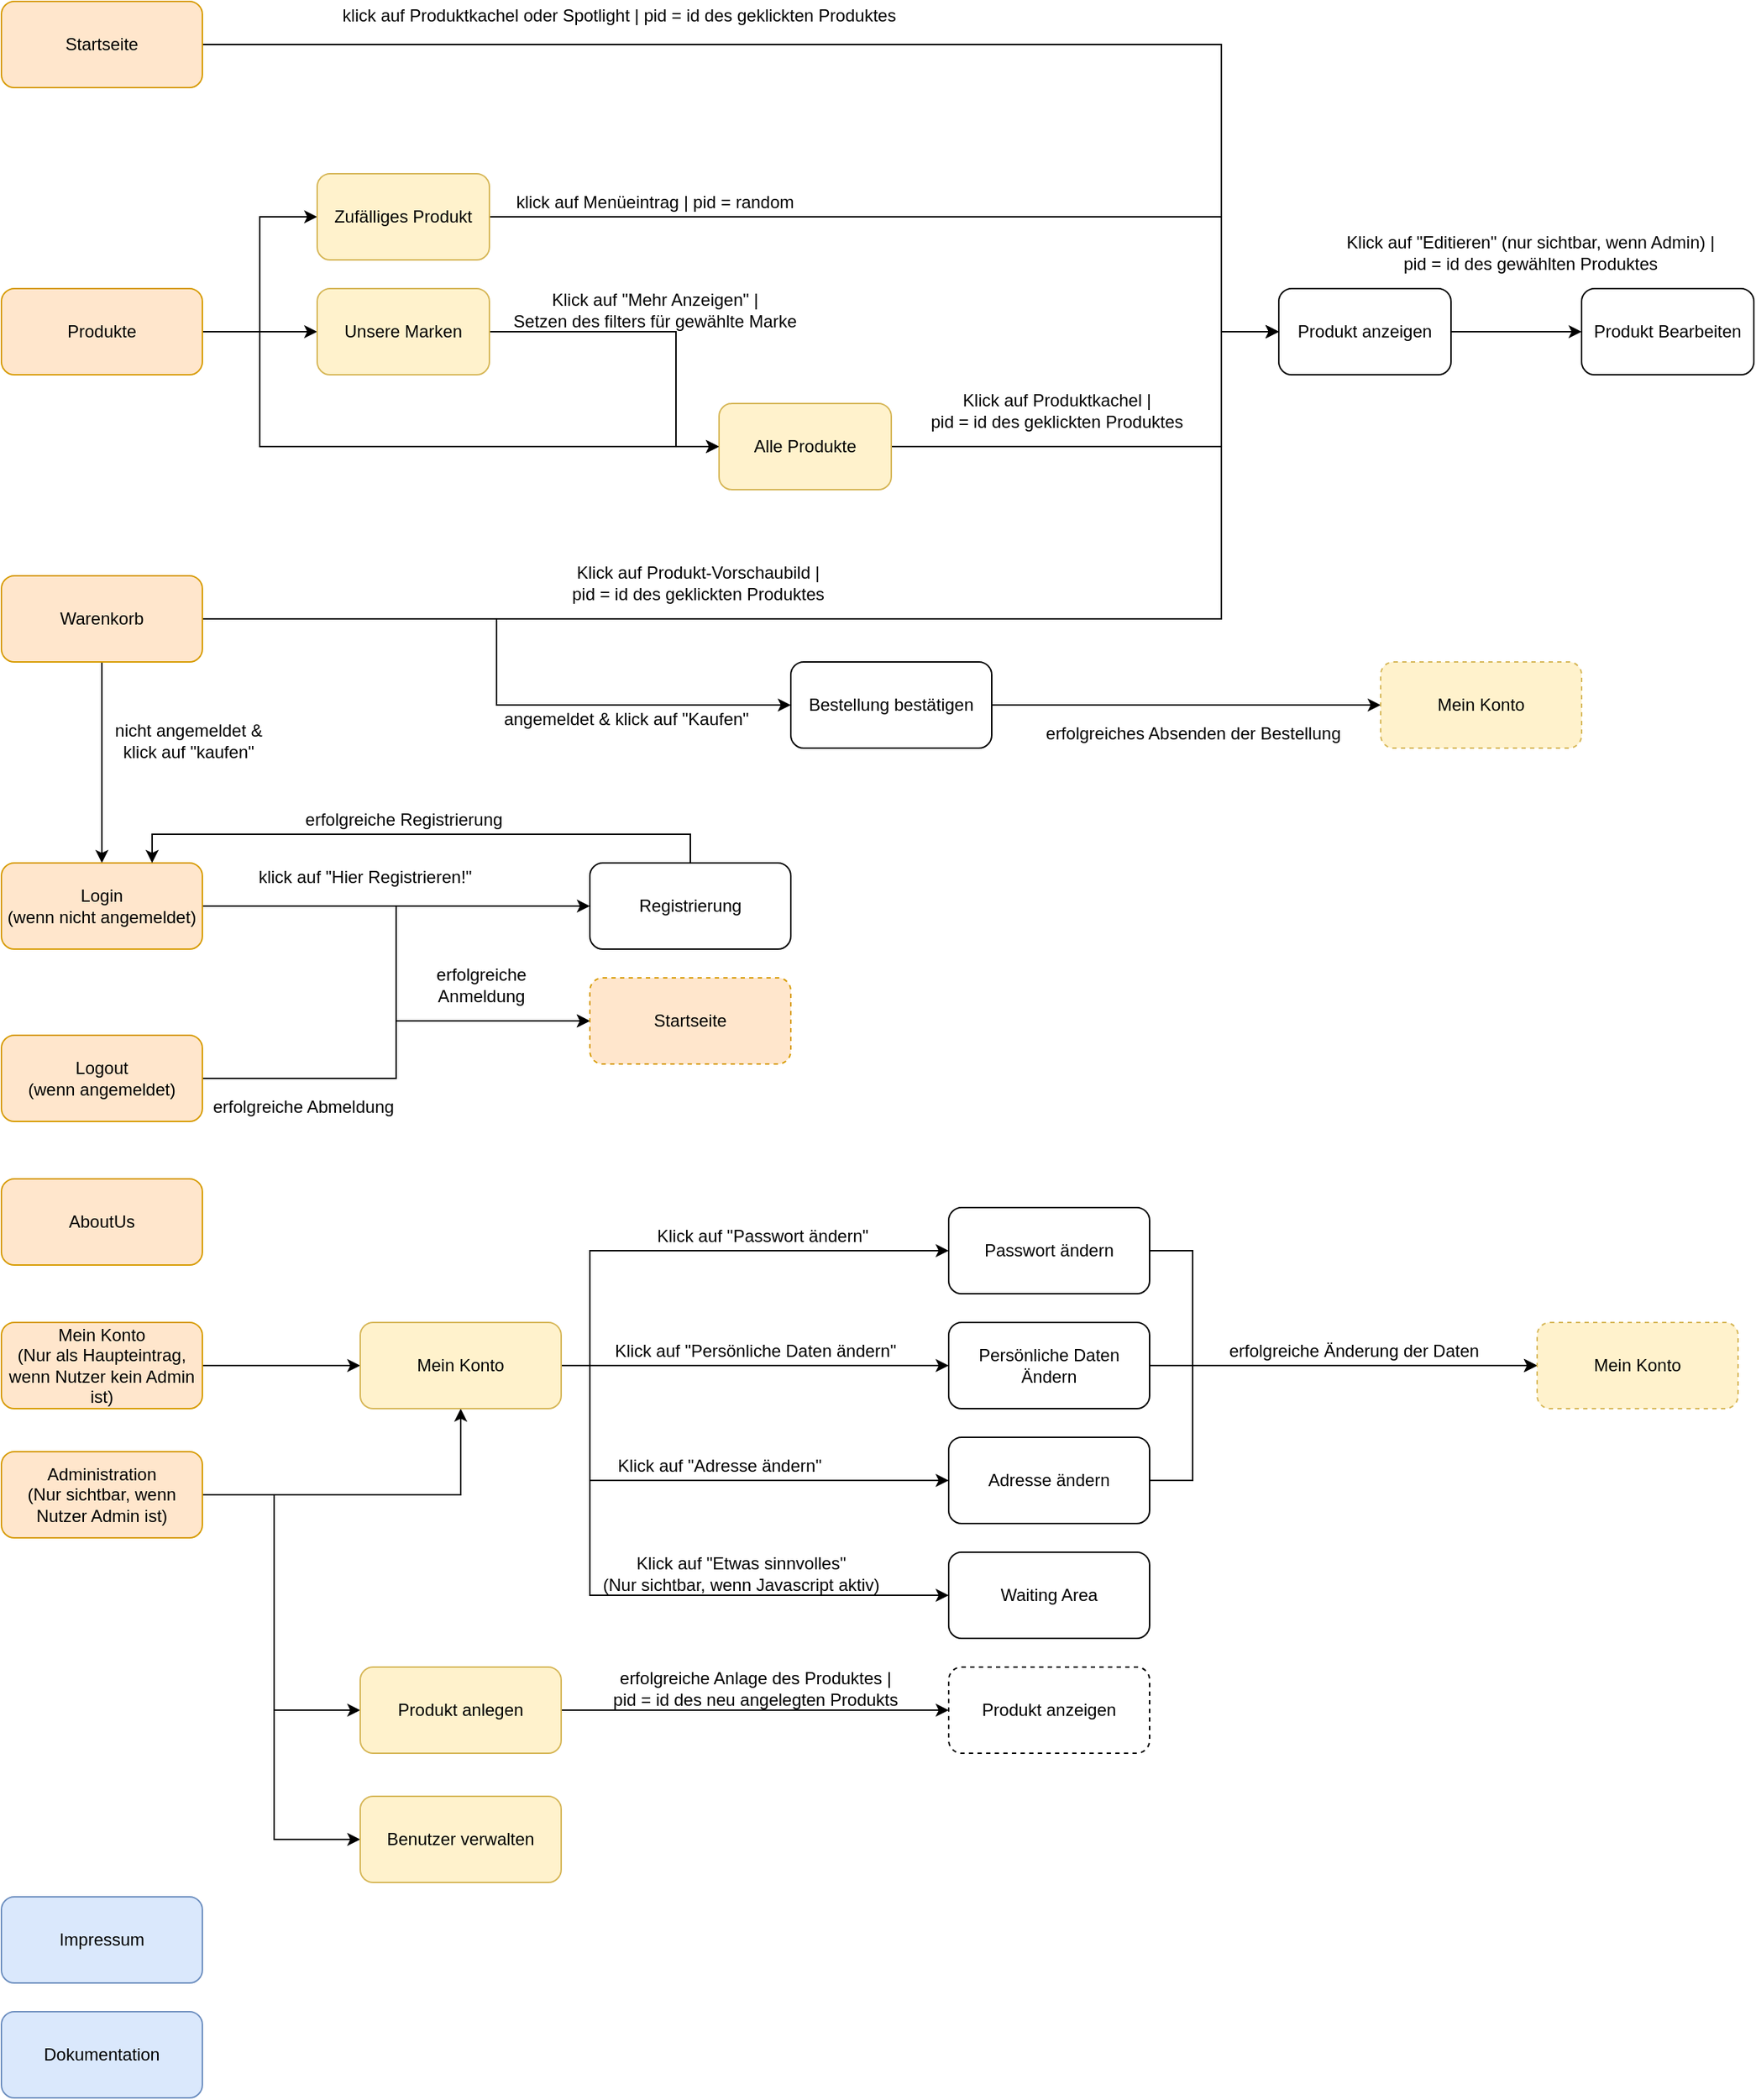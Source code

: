 <mxfile version="13.6.2" type="device"><diagram id="C5RBs43oDa-KdzZeNtuy" name="Page-1"><mxGraphModel dx="1718" dy="985" grid="1" gridSize="10" guides="1" tooltips="1" connect="1" arrows="1" fold="1" page="1" pageScale="1" pageWidth="827" pageHeight="1169" math="0" shadow="0"><root><mxCell id="WIyWlLk6GJQsqaUBKTNV-0"/><mxCell id="WIyWlLk6GJQsqaUBKTNV-1" parent="WIyWlLk6GJQsqaUBKTNV-0"/><mxCell id="1tqoGzHjV2RPzELrUOtS-17" style="edgeStyle=orthogonalEdgeStyle;rounded=0;orthogonalLoop=1;jettySize=auto;html=1;exitX=1;exitY=0.5;exitDx=0;exitDy=0;entryX=0;entryY=0.5;entryDx=0;entryDy=0;" edge="1" parent="WIyWlLk6GJQsqaUBKTNV-1" source="1tqoGzHjV2RPzELrUOtS-0" target="1tqoGzHjV2RPzELrUOtS-12"><mxGeometry relative="1" as="geometry"><Array as="points"><mxPoint x="930" y="70"/><mxPoint x="930" y="270"/></Array></mxGeometry></mxCell><mxCell id="1tqoGzHjV2RPzELrUOtS-0" value="Startseite" style="rounded=1;whiteSpace=wrap;html=1;fillColor=#ffe6cc;strokeColor=#d79b00;" vertex="1" parent="WIyWlLk6GJQsqaUBKTNV-1"><mxGeometry x="80" y="40" width="140" height="60" as="geometry"/></mxCell><mxCell id="1tqoGzHjV2RPzELrUOtS-19" style="edgeStyle=orthogonalEdgeStyle;rounded=0;orthogonalLoop=1;jettySize=auto;html=1;exitX=1;exitY=0.5;exitDx=0;exitDy=0;entryX=0;entryY=0.5;entryDx=0;entryDy=0;" edge="1" parent="WIyWlLk6GJQsqaUBKTNV-1" source="1tqoGzHjV2RPzELrUOtS-1" target="1tqoGzHjV2RPzELrUOtS-6"><mxGeometry relative="1" as="geometry"/></mxCell><mxCell id="1tqoGzHjV2RPzELrUOtS-22" style="edgeStyle=orthogonalEdgeStyle;rounded=0;orthogonalLoop=1;jettySize=auto;html=1;exitX=1;exitY=0.5;exitDx=0;exitDy=0;entryX=0;entryY=0.5;entryDx=0;entryDy=0;" edge="1" parent="WIyWlLk6GJQsqaUBKTNV-1" source="1tqoGzHjV2RPzELrUOtS-1" target="1tqoGzHjV2RPzELrUOtS-5"><mxGeometry relative="1" as="geometry"/></mxCell><mxCell id="1tqoGzHjV2RPzELrUOtS-24" style="edgeStyle=orthogonalEdgeStyle;rounded=0;orthogonalLoop=1;jettySize=auto;html=1;exitX=1;exitY=0.5;exitDx=0;exitDy=0;entryX=0;entryY=0.5;entryDx=0;entryDy=0;" edge="1" parent="WIyWlLk6GJQsqaUBKTNV-1" source="1tqoGzHjV2RPzELrUOtS-1" target="1tqoGzHjV2RPzELrUOtS-4"><mxGeometry relative="1" as="geometry"><Array as="points"><mxPoint x="260" y="270"/><mxPoint x="260" y="350"/></Array></mxGeometry></mxCell><mxCell id="1tqoGzHjV2RPzELrUOtS-1" value="Produkte" style="rounded=1;whiteSpace=wrap;html=1;fillColor=#ffe6cc;strokeColor=#d79b00;" vertex="1" parent="WIyWlLk6GJQsqaUBKTNV-1"><mxGeometry x="80" y="240" width="140" height="60" as="geometry"/></mxCell><mxCell id="1tqoGzHjV2RPzELrUOtS-2" value="AboutUs" style="rounded=1;whiteSpace=wrap;html=1;fillColor=#ffe6cc;strokeColor=#d79b00;" vertex="1" parent="WIyWlLk6GJQsqaUBKTNV-1"><mxGeometry x="80" y="860" width="140" height="60" as="geometry"/></mxCell><mxCell id="1tqoGzHjV2RPzELrUOtS-26" style="edgeStyle=orthogonalEdgeStyle;rounded=0;orthogonalLoop=1;jettySize=auto;html=1;exitX=1;exitY=0.5;exitDx=0;exitDy=0;entryX=0;entryY=0.5;entryDx=0;entryDy=0;" edge="1" parent="WIyWlLk6GJQsqaUBKTNV-1" source="1tqoGzHjV2RPzELrUOtS-3" target="1tqoGzHjV2RPzELrUOtS-12"><mxGeometry relative="1" as="geometry"><Array as="points"><mxPoint x="930" y="470"/><mxPoint x="930" y="270"/></Array></mxGeometry></mxCell><mxCell id="1tqoGzHjV2RPzELrUOtS-28" style="edgeStyle=orthogonalEdgeStyle;rounded=0;orthogonalLoop=1;jettySize=auto;html=1;exitX=1;exitY=0.5;exitDx=0;exitDy=0;entryX=0;entryY=0.5;entryDx=0;entryDy=0;" edge="1" parent="WIyWlLk6GJQsqaUBKTNV-1" source="1tqoGzHjV2RPzELrUOtS-3" target="1tqoGzHjV2RPzELrUOtS-25"><mxGeometry relative="1" as="geometry"/></mxCell><mxCell id="1tqoGzHjV2RPzELrUOtS-30" style="edgeStyle=orthogonalEdgeStyle;rounded=0;orthogonalLoop=1;jettySize=auto;html=1;exitX=0.5;exitY=1;exitDx=0;exitDy=0;entryX=0.5;entryY=0;entryDx=0;entryDy=0;" edge="1" parent="WIyWlLk6GJQsqaUBKTNV-1" source="1tqoGzHjV2RPzELrUOtS-3" target="1tqoGzHjV2RPzELrUOtS-7"><mxGeometry relative="1" as="geometry"/></mxCell><mxCell id="1tqoGzHjV2RPzELrUOtS-3" value="Warenkorb" style="rounded=1;whiteSpace=wrap;html=1;fillColor=#ffe6cc;strokeColor=#d79b00;" vertex="1" parent="WIyWlLk6GJQsqaUBKTNV-1"><mxGeometry x="80" y="440" width="140" height="60" as="geometry"/></mxCell><mxCell id="1tqoGzHjV2RPzELrUOtS-15" style="edgeStyle=orthogonalEdgeStyle;rounded=0;orthogonalLoop=1;jettySize=auto;html=1;exitX=1;exitY=0.5;exitDx=0;exitDy=0;entryX=0;entryY=0.5;entryDx=0;entryDy=0;" edge="1" parent="WIyWlLk6GJQsqaUBKTNV-1" source="1tqoGzHjV2RPzELrUOtS-4" target="1tqoGzHjV2RPzELrUOtS-12"><mxGeometry relative="1" as="geometry"><Array as="points"><mxPoint x="930" y="350"/><mxPoint x="930" y="270"/></Array></mxGeometry></mxCell><mxCell id="1tqoGzHjV2RPzELrUOtS-4" value="Alle Produkte" style="rounded=1;whiteSpace=wrap;html=1;fillColor=#fff2cc;strokeColor=#d6b656;" vertex="1" parent="WIyWlLk6GJQsqaUBKTNV-1"><mxGeometry x="580" y="320" width="120" height="60" as="geometry"/></mxCell><mxCell id="1tqoGzHjV2RPzELrUOtS-13" style="edgeStyle=orthogonalEdgeStyle;rounded=0;orthogonalLoop=1;jettySize=auto;html=1;exitX=1;exitY=0.5;exitDx=0;exitDy=0;entryX=0;entryY=0.5;entryDx=0;entryDy=0;" edge="1" parent="WIyWlLk6GJQsqaUBKTNV-1" source="1tqoGzHjV2RPzELrUOtS-5" target="1tqoGzHjV2RPzELrUOtS-12"><mxGeometry relative="1" as="geometry"><Array as="points"><mxPoint x="930" y="190"/><mxPoint x="930" y="270"/></Array></mxGeometry></mxCell><mxCell id="1tqoGzHjV2RPzELrUOtS-5" value="Zufälliges Produkt" style="rounded=1;whiteSpace=wrap;html=1;fillColor=#fff2cc;strokeColor=#d6b656;" vertex="1" parent="WIyWlLk6GJQsqaUBKTNV-1"><mxGeometry x="300" y="160" width="120" height="60" as="geometry"/></mxCell><mxCell id="1tqoGzHjV2RPzELrUOtS-20" style="edgeStyle=orthogonalEdgeStyle;rounded=0;orthogonalLoop=1;jettySize=auto;html=1;exitX=1;exitY=0.5;exitDx=0;exitDy=0;entryX=0;entryY=0.5;entryDx=0;entryDy=0;" edge="1" parent="WIyWlLk6GJQsqaUBKTNV-1" source="1tqoGzHjV2RPzELrUOtS-6" target="1tqoGzHjV2RPzELrUOtS-4"><mxGeometry relative="1" as="geometry"><Array as="points"><mxPoint x="550" y="270"/><mxPoint x="550" y="350"/></Array></mxGeometry></mxCell><mxCell id="1tqoGzHjV2RPzELrUOtS-6" value="Unsere Marken" style="rounded=1;whiteSpace=wrap;html=1;fillColor=#fff2cc;strokeColor=#d6b656;" vertex="1" parent="WIyWlLk6GJQsqaUBKTNV-1"><mxGeometry x="300" y="240" width="120" height="60" as="geometry"/></mxCell><mxCell id="1tqoGzHjV2RPzELrUOtS-32" style="edgeStyle=orthogonalEdgeStyle;rounded=0;orthogonalLoop=1;jettySize=auto;html=1;exitX=1;exitY=0.5;exitDx=0;exitDy=0;entryX=0;entryY=0.5;entryDx=0;entryDy=0;" edge="1" parent="WIyWlLk6GJQsqaUBKTNV-1" source="1tqoGzHjV2RPzELrUOtS-7" target="1tqoGzHjV2RPzELrUOtS-9"><mxGeometry relative="1" as="geometry"><Array as="points"><mxPoint x="470" y="670"/><mxPoint x="470" y="670"/></Array></mxGeometry></mxCell><mxCell id="1tqoGzHjV2RPzELrUOtS-37" style="edgeStyle=orthogonalEdgeStyle;rounded=0;orthogonalLoop=1;jettySize=auto;html=1;exitX=1;exitY=0.5;exitDx=0;exitDy=0;entryX=0;entryY=0.5;entryDx=0;entryDy=0;" edge="1" parent="WIyWlLk6GJQsqaUBKTNV-1" source="1tqoGzHjV2RPzELrUOtS-7" target="1tqoGzHjV2RPzELrUOtS-36"><mxGeometry relative="1" as="geometry"/></mxCell><mxCell id="1tqoGzHjV2RPzELrUOtS-7" value="Login&lt;br&gt;(wenn nicht angemeldet)" style="rounded=1;whiteSpace=wrap;html=1;fillColor=#ffe6cc;strokeColor=#d79b00;" vertex="1" parent="WIyWlLk6GJQsqaUBKTNV-1"><mxGeometry x="80" y="640" width="140" height="60" as="geometry"/></mxCell><mxCell id="1tqoGzHjV2RPzELrUOtS-38" style="edgeStyle=orthogonalEdgeStyle;rounded=0;orthogonalLoop=1;jettySize=auto;html=1;exitX=1;exitY=0.5;exitDx=0;exitDy=0;entryX=0;entryY=0.5;entryDx=0;entryDy=0;" edge="1" parent="WIyWlLk6GJQsqaUBKTNV-1" source="1tqoGzHjV2RPzELrUOtS-8" target="1tqoGzHjV2RPzELrUOtS-36"><mxGeometry relative="1" as="geometry"/></mxCell><mxCell id="1tqoGzHjV2RPzELrUOtS-8" value="Logout&lt;br&gt;(wenn angemeldet)" style="rounded=1;whiteSpace=wrap;html=1;fillColor=#ffe6cc;strokeColor=#d79b00;" vertex="1" parent="WIyWlLk6GJQsqaUBKTNV-1"><mxGeometry x="80" y="760" width="140" height="60" as="geometry"/></mxCell><mxCell id="1tqoGzHjV2RPzELrUOtS-55" style="edgeStyle=orthogonalEdgeStyle;rounded=0;orthogonalLoop=1;jettySize=auto;html=1;exitX=0.5;exitY=0;exitDx=0;exitDy=0;entryX=0.75;entryY=0;entryDx=0;entryDy=0;" edge="1" parent="WIyWlLk6GJQsqaUBKTNV-1" source="1tqoGzHjV2RPzELrUOtS-9" target="1tqoGzHjV2RPzELrUOtS-7"><mxGeometry relative="1" as="geometry"/></mxCell><mxCell id="1tqoGzHjV2RPzELrUOtS-9" value="Registrierung" style="rounded=1;whiteSpace=wrap;html=1;" vertex="1" parent="WIyWlLk6GJQsqaUBKTNV-1"><mxGeometry x="490" y="640" width="140" height="60" as="geometry"/></mxCell><mxCell id="1tqoGzHjV2RPzELrUOtS-10" value="Impressum" style="rounded=1;whiteSpace=wrap;html=1;fillColor=#dae8fc;strokeColor=#6c8ebf;" vertex="1" parent="WIyWlLk6GJQsqaUBKTNV-1"><mxGeometry x="80" y="1360" width="140" height="60" as="geometry"/></mxCell><mxCell id="1tqoGzHjV2RPzELrUOtS-11" value="Dokumentation" style="rounded=1;whiteSpace=wrap;html=1;fillColor=#dae8fc;strokeColor=#6c8ebf;" vertex="1" parent="WIyWlLk6GJQsqaUBKTNV-1"><mxGeometry x="80" y="1440" width="140" height="60" as="geometry"/></mxCell><mxCell id="1tqoGzHjV2RPzELrUOtS-50" style="edgeStyle=orthogonalEdgeStyle;rounded=0;orthogonalLoop=1;jettySize=auto;html=1;exitX=1;exitY=0.5;exitDx=0;exitDy=0;" edge="1" parent="WIyWlLk6GJQsqaUBKTNV-1" source="1tqoGzHjV2RPzELrUOtS-12" target="1tqoGzHjV2RPzELrUOtS-49"><mxGeometry relative="1" as="geometry"/></mxCell><mxCell id="1tqoGzHjV2RPzELrUOtS-12" value="Produkt anzeigen" style="rounded=1;whiteSpace=wrap;html=1;" vertex="1" parent="WIyWlLk6GJQsqaUBKTNV-1"><mxGeometry x="970" y="240" width="120" height="60" as="geometry"/></mxCell><mxCell id="1tqoGzHjV2RPzELrUOtS-14" value="klick auf Menüeintrag | pid = random" style="text;html=1;align=center;verticalAlign=middle;resizable=0;points=[];autosize=1;" vertex="1" parent="WIyWlLk6GJQsqaUBKTNV-1"><mxGeometry x="430" y="170" width="210" height="20" as="geometry"/></mxCell><mxCell id="1tqoGzHjV2RPzELrUOtS-16" value="Klick auf Produktkachel | &lt;br&gt;pid = id des geklickten Produktes" style="text;html=1;align=center;verticalAlign=middle;resizable=0;points=[];autosize=1;" vertex="1" parent="WIyWlLk6GJQsqaUBKTNV-1"><mxGeometry x="720" y="310" width="190" height="30" as="geometry"/></mxCell><mxCell id="1tqoGzHjV2RPzELrUOtS-18" value="klick auf Produktkachel oder Spotlight | pid = id des geklickten Produktes" style="text;html=1;align=center;verticalAlign=middle;resizable=0;points=[];autosize=1;" vertex="1" parent="WIyWlLk6GJQsqaUBKTNV-1"><mxGeometry x="310" y="40" width="400" height="20" as="geometry"/></mxCell><mxCell id="1tqoGzHjV2RPzELrUOtS-21" value="Klick auf &quot;Mehr Anzeigen&quot; | &lt;br&gt;Setzen des filters für gewählte Marke" style="text;html=1;align=center;verticalAlign=middle;resizable=0;points=[];autosize=1;" vertex="1" parent="WIyWlLk6GJQsqaUBKTNV-1"><mxGeometry x="430" y="240" width="210" height="30" as="geometry"/></mxCell><mxCell id="1tqoGzHjV2RPzELrUOtS-59" style="edgeStyle=orthogonalEdgeStyle;rounded=0;orthogonalLoop=1;jettySize=auto;html=1;exitX=1;exitY=0.5;exitDx=0;exitDy=0;" edge="1" parent="WIyWlLk6GJQsqaUBKTNV-1" source="1tqoGzHjV2RPzELrUOtS-25" target="1tqoGzHjV2RPzELrUOtS-58"><mxGeometry relative="1" as="geometry"/></mxCell><mxCell id="1tqoGzHjV2RPzELrUOtS-25" value="Bestellung bestätigen" style="rounded=1;whiteSpace=wrap;html=1;" vertex="1" parent="WIyWlLk6GJQsqaUBKTNV-1"><mxGeometry x="630" y="500" width="140" height="60" as="geometry"/></mxCell><mxCell id="1tqoGzHjV2RPzELrUOtS-27" value="Klick auf Produkt-Vorschaubild | &lt;br&gt;pid = id des geklickten Produktes" style="text;html=1;align=center;verticalAlign=middle;resizable=0;points=[];autosize=1;" vertex="1" parent="WIyWlLk6GJQsqaUBKTNV-1"><mxGeometry x="470" y="430" width="190" height="30" as="geometry"/></mxCell><mxCell id="1tqoGzHjV2RPzELrUOtS-29" value="angemeldet &amp;amp; klick auf &quot;Kaufen&quot;" style="text;html=1;align=center;verticalAlign=middle;resizable=0;points=[];autosize=1;" vertex="1" parent="WIyWlLk6GJQsqaUBKTNV-1"><mxGeometry x="420" y="530" width="190" height="20" as="geometry"/></mxCell><mxCell id="1tqoGzHjV2RPzELrUOtS-31" value="nicht angemeldet &amp;amp; &lt;br&gt;klick auf &quot;kaufen&quot;" style="text;html=1;align=center;verticalAlign=middle;resizable=0;points=[];autosize=1;" vertex="1" parent="WIyWlLk6GJQsqaUBKTNV-1"><mxGeometry x="150" y="540" width="120" height="30" as="geometry"/></mxCell><mxCell id="1tqoGzHjV2RPzELrUOtS-33" value="klick auf &quot;Hier Registrieren!&quot;" style="text;html=1;align=center;verticalAlign=middle;resizable=0;points=[];autosize=1;" vertex="1" parent="WIyWlLk6GJQsqaUBKTNV-1"><mxGeometry x="253" y="640" width="160" height="20" as="geometry"/></mxCell><mxCell id="1tqoGzHjV2RPzELrUOtS-35" value="erfolgreiche &lt;br&gt;Anmeldung" style="text;html=1;align=center;verticalAlign=middle;resizable=0;points=[];autosize=1;" vertex="1" parent="WIyWlLk6GJQsqaUBKTNV-1"><mxGeometry x="374" y="710" width="80" height="30" as="geometry"/></mxCell><mxCell id="1tqoGzHjV2RPzELrUOtS-36" value="Startseite" style="rounded=1;whiteSpace=wrap;html=1;fillColor=#ffe6cc;strokeColor=#d79b00;dashed=1;" vertex="1" parent="WIyWlLk6GJQsqaUBKTNV-1"><mxGeometry x="490" y="720" width="140" height="60" as="geometry"/></mxCell><mxCell id="1tqoGzHjV2RPzELrUOtS-39" value="erfolgreiche Abmeldung" style="text;html=1;align=center;verticalAlign=middle;resizable=0;points=[];autosize=1;" vertex="1" parent="WIyWlLk6GJQsqaUBKTNV-1"><mxGeometry x="220" y="800" width="140" height="20" as="geometry"/></mxCell><mxCell id="1tqoGzHjV2RPzELrUOtS-44" style="edgeStyle=orthogonalEdgeStyle;rounded=0;orthogonalLoop=1;jettySize=auto;html=1;exitX=1;exitY=0.5;exitDx=0;exitDy=0;entryX=0.5;entryY=1;entryDx=0;entryDy=0;" edge="1" parent="WIyWlLk6GJQsqaUBKTNV-1" source="1tqoGzHjV2RPzELrUOtS-40" target="1tqoGzHjV2RPzELrUOtS-42"><mxGeometry relative="1" as="geometry"><Array as="points"><mxPoint x="400" y="1080"/></Array></mxGeometry></mxCell><mxCell id="1tqoGzHjV2RPzELrUOtS-47" style="edgeStyle=orthogonalEdgeStyle;rounded=0;orthogonalLoop=1;jettySize=auto;html=1;exitX=1;exitY=0.5;exitDx=0;exitDy=0;" edge="1" parent="WIyWlLk6GJQsqaUBKTNV-1" source="1tqoGzHjV2RPzELrUOtS-40" target="1tqoGzHjV2RPzELrUOtS-46"><mxGeometry relative="1" as="geometry"><Array as="points"><mxPoint x="270" y="1080"/><mxPoint x="270" y="1230"/></Array></mxGeometry></mxCell><mxCell id="1tqoGzHjV2RPzELrUOtS-48" style="edgeStyle=orthogonalEdgeStyle;rounded=0;orthogonalLoop=1;jettySize=auto;html=1;exitX=1;exitY=0.5;exitDx=0;exitDy=0;entryX=0;entryY=0.5;entryDx=0;entryDy=0;" edge="1" parent="WIyWlLk6GJQsqaUBKTNV-1" source="1tqoGzHjV2RPzELrUOtS-40" target="1tqoGzHjV2RPzELrUOtS-45"><mxGeometry relative="1" as="geometry"><Array as="points"><mxPoint x="270" y="1080"/><mxPoint x="270" y="1320"/></Array></mxGeometry></mxCell><mxCell id="1tqoGzHjV2RPzELrUOtS-40" value="Administration&lt;br&gt;(Nur sichtbar, wenn Nutzer Admin ist)" style="rounded=1;whiteSpace=wrap;html=1;fillColor=#ffe6cc;strokeColor=#d79b00;" vertex="1" parent="WIyWlLk6GJQsqaUBKTNV-1"><mxGeometry x="80" y="1050" width="140" height="60" as="geometry"/></mxCell><mxCell id="1tqoGzHjV2RPzELrUOtS-43" style="edgeStyle=orthogonalEdgeStyle;rounded=0;orthogonalLoop=1;jettySize=auto;html=1;exitX=1;exitY=0.5;exitDx=0;exitDy=0;" edge="1" parent="WIyWlLk6GJQsqaUBKTNV-1" source="1tqoGzHjV2RPzELrUOtS-41" target="1tqoGzHjV2RPzELrUOtS-42"><mxGeometry relative="1" as="geometry"/></mxCell><mxCell id="1tqoGzHjV2RPzELrUOtS-41" value="Mein Konto&lt;br&gt;(Nur als Haupteintrag, wenn Nutzer kein Admin ist)" style="rounded=1;whiteSpace=wrap;html=1;fillColor=#ffe6cc;strokeColor=#d79b00;" vertex="1" parent="WIyWlLk6GJQsqaUBKTNV-1"><mxGeometry x="80" y="960" width="140" height="60" as="geometry"/></mxCell><mxCell id="1tqoGzHjV2RPzELrUOtS-65" style="edgeStyle=orthogonalEdgeStyle;rounded=0;orthogonalLoop=1;jettySize=auto;html=1;exitX=1;exitY=0.5;exitDx=0;exitDy=0;entryX=0;entryY=0.5;entryDx=0;entryDy=0;" edge="1" parent="WIyWlLk6GJQsqaUBKTNV-1" source="1tqoGzHjV2RPzELrUOtS-42" target="1tqoGzHjV2RPzELrUOtS-52"><mxGeometry relative="1" as="geometry"><Array as="points"><mxPoint x="490" y="990"/><mxPoint x="490" y="910"/></Array></mxGeometry></mxCell><mxCell id="1tqoGzHjV2RPzELrUOtS-66" style="edgeStyle=orthogonalEdgeStyle;rounded=0;orthogonalLoop=1;jettySize=auto;html=1;exitX=1;exitY=0.5;exitDx=0;exitDy=0;entryX=0;entryY=0.5;entryDx=0;entryDy=0;" edge="1" parent="WIyWlLk6GJQsqaUBKTNV-1" source="1tqoGzHjV2RPzELrUOtS-42" target="1tqoGzHjV2RPzELrUOtS-53"><mxGeometry relative="1" as="geometry"/></mxCell><mxCell id="1tqoGzHjV2RPzELrUOtS-67" style="edgeStyle=orthogonalEdgeStyle;rounded=0;orthogonalLoop=1;jettySize=auto;html=1;exitX=1;exitY=0.5;exitDx=0;exitDy=0;entryX=0;entryY=0.5;entryDx=0;entryDy=0;" edge="1" parent="WIyWlLk6GJQsqaUBKTNV-1" source="1tqoGzHjV2RPzELrUOtS-42" target="1tqoGzHjV2RPzELrUOtS-54"><mxGeometry relative="1" as="geometry"><Array as="points"><mxPoint x="490" y="990"/><mxPoint x="490" y="1070"/></Array></mxGeometry></mxCell><mxCell id="1tqoGzHjV2RPzELrUOtS-69" style="edgeStyle=orthogonalEdgeStyle;rounded=0;orthogonalLoop=1;jettySize=auto;html=1;exitX=1;exitY=0.5;exitDx=0;exitDy=0;entryX=0;entryY=0.5;entryDx=0;entryDy=0;" edge="1" parent="WIyWlLk6GJQsqaUBKTNV-1" source="1tqoGzHjV2RPzELrUOtS-42" target="1tqoGzHjV2RPzELrUOtS-68"><mxGeometry relative="1" as="geometry"><Array as="points"><mxPoint x="490" y="990"/><mxPoint x="490" y="1150"/></Array></mxGeometry></mxCell><mxCell id="1tqoGzHjV2RPzELrUOtS-42" value="Mein Konto" style="rounded=1;whiteSpace=wrap;html=1;fillColor=#fff2cc;strokeColor=#d6b656;" vertex="1" parent="WIyWlLk6GJQsqaUBKTNV-1"><mxGeometry x="330" y="960" width="140" height="60" as="geometry"/></mxCell><mxCell id="1tqoGzHjV2RPzELrUOtS-45" value="Benutzer verwalten" style="rounded=1;whiteSpace=wrap;html=1;fillColor=#fff2cc;strokeColor=#d6b656;" vertex="1" parent="WIyWlLk6GJQsqaUBKTNV-1"><mxGeometry x="330" y="1290" width="140" height="60" as="geometry"/></mxCell><mxCell id="1tqoGzHjV2RPzELrUOtS-71" style="edgeStyle=orthogonalEdgeStyle;rounded=0;orthogonalLoop=1;jettySize=auto;html=1;exitX=1;exitY=0.5;exitDx=0;exitDy=0;entryX=0;entryY=0.5;entryDx=0;entryDy=0;" edge="1" parent="WIyWlLk6GJQsqaUBKTNV-1" source="1tqoGzHjV2RPzELrUOtS-46" target="1tqoGzHjV2RPzELrUOtS-70"><mxGeometry relative="1" as="geometry"/></mxCell><mxCell id="1tqoGzHjV2RPzELrUOtS-46" value="Produkt anlegen" style="rounded=1;whiteSpace=wrap;html=1;fillColor=#fff2cc;strokeColor=#d6b656;" vertex="1" parent="WIyWlLk6GJQsqaUBKTNV-1"><mxGeometry x="330" y="1200" width="140" height="60" as="geometry"/></mxCell><mxCell id="1tqoGzHjV2RPzELrUOtS-49" value="Produkt Bearbeiten" style="rounded=1;whiteSpace=wrap;html=1;" vertex="1" parent="WIyWlLk6GJQsqaUBKTNV-1"><mxGeometry x="1181" y="240" width="120" height="60" as="geometry"/></mxCell><mxCell id="1tqoGzHjV2RPzELrUOtS-51" value="Klick auf &quot;Editieren&quot; (nur sichtbar, wenn Admin) | &lt;br&gt;pid = id des gewählten Produktes" style="text;html=1;align=center;verticalAlign=middle;resizable=0;points=[];autosize=1;" vertex="1" parent="WIyWlLk6GJQsqaUBKTNV-1"><mxGeometry x="1010" y="200" width="270" height="30" as="geometry"/></mxCell><mxCell id="1tqoGzHjV2RPzELrUOtS-63" style="edgeStyle=orthogonalEdgeStyle;rounded=0;orthogonalLoop=1;jettySize=auto;html=1;exitX=1;exitY=0.5;exitDx=0;exitDy=0;" edge="1" parent="WIyWlLk6GJQsqaUBKTNV-1" source="1tqoGzHjV2RPzELrUOtS-52" target="1tqoGzHjV2RPzELrUOtS-61"><mxGeometry relative="1" as="geometry"><mxPoint x="930" y="990" as="targetPoint"/><Array as="points"><mxPoint x="910" y="910"/><mxPoint x="910" y="990"/></Array></mxGeometry></mxCell><mxCell id="1tqoGzHjV2RPzELrUOtS-52" value="Passwort ändern" style="rounded=1;whiteSpace=wrap;html=1;" vertex="1" parent="WIyWlLk6GJQsqaUBKTNV-1"><mxGeometry x="740" y="880" width="140" height="60" as="geometry"/></mxCell><mxCell id="1tqoGzHjV2RPzELrUOtS-62" style="edgeStyle=orthogonalEdgeStyle;rounded=0;orthogonalLoop=1;jettySize=auto;html=1;exitX=1;exitY=0.5;exitDx=0;exitDy=0;entryX=0;entryY=0.5;entryDx=0;entryDy=0;" edge="1" parent="WIyWlLk6GJQsqaUBKTNV-1" source="1tqoGzHjV2RPzELrUOtS-53" target="1tqoGzHjV2RPzELrUOtS-61"><mxGeometry relative="1" as="geometry"/></mxCell><mxCell id="1tqoGzHjV2RPzELrUOtS-53" value="Persönliche Daten Ändern" style="rounded=1;whiteSpace=wrap;html=1;" vertex="1" parent="WIyWlLk6GJQsqaUBKTNV-1"><mxGeometry x="740" y="960" width="140" height="60" as="geometry"/></mxCell><mxCell id="1tqoGzHjV2RPzELrUOtS-64" style="edgeStyle=orthogonalEdgeStyle;rounded=0;orthogonalLoop=1;jettySize=auto;html=1;exitX=1;exitY=0.5;exitDx=0;exitDy=0;entryX=0;entryY=0.5;entryDx=0;entryDy=0;" edge="1" parent="WIyWlLk6GJQsqaUBKTNV-1" source="1tqoGzHjV2RPzELrUOtS-54" target="1tqoGzHjV2RPzELrUOtS-61"><mxGeometry relative="1" as="geometry"><Array as="points"><mxPoint x="910" y="1070"/><mxPoint x="910" y="990"/></Array></mxGeometry></mxCell><mxCell id="1tqoGzHjV2RPzELrUOtS-54" value="Adresse ändern" style="rounded=1;whiteSpace=wrap;html=1;" vertex="1" parent="WIyWlLk6GJQsqaUBKTNV-1"><mxGeometry x="740" y="1040" width="140" height="60" as="geometry"/></mxCell><mxCell id="1tqoGzHjV2RPzELrUOtS-56" value="erfolgreiche Registrierung" style="text;html=1;align=center;verticalAlign=middle;resizable=0;points=[];autosize=1;" vertex="1" parent="WIyWlLk6GJQsqaUBKTNV-1"><mxGeometry x="285" y="600" width="150" height="20" as="geometry"/></mxCell><mxCell id="1tqoGzHjV2RPzELrUOtS-58" value="Mein Konto" style="rounded=1;whiteSpace=wrap;html=1;fillColor=#fff2cc;strokeColor=#d6b656;dashed=1;" vertex="1" parent="WIyWlLk6GJQsqaUBKTNV-1"><mxGeometry x="1041" y="500" width="140" height="60" as="geometry"/></mxCell><mxCell id="1tqoGzHjV2RPzELrUOtS-60" value="erfolgreiches Absenden der Bestellung" style="text;html=1;align=center;verticalAlign=middle;resizable=0;points=[];autosize=1;" vertex="1" parent="WIyWlLk6GJQsqaUBKTNV-1"><mxGeometry x="800" y="540" width="220" height="20" as="geometry"/></mxCell><mxCell id="1tqoGzHjV2RPzELrUOtS-61" value="Mein Konto" style="rounded=1;whiteSpace=wrap;html=1;fillColor=#fff2cc;strokeColor=#d6b656;dashed=1;" vertex="1" parent="WIyWlLk6GJQsqaUBKTNV-1"><mxGeometry x="1150" y="960" width="140" height="60" as="geometry"/></mxCell><mxCell id="1tqoGzHjV2RPzELrUOtS-68" value="Waiting Area" style="rounded=1;whiteSpace=wrap;html=1;" vertex="1" parent="WIyWlLk6GJQsqaUBKTNV-1"><mxGeometry x="740" y="1120" width="140" height="60" as="geometry"/></mxCell><mxCell id="1tqoGzHjV2RPzELrUOtS-70" value="Produkt anzeigen" style="rounded=1;whiteSpace=wrap;html=1;dashed=1;" vertex="1" parent="WIyWlLk6GJQsqaUBKTNV-1"><mxGeometry x="740" y="1200" width="140" height="60" as="geometry"/></mxCell><mxCell id="1tqoGzHjV2RPzELrUOtS-72" value="erfolgreiche Anlage des Produktes | &lt;br&gt;pid = id des neu angelegten Produkts" style="text;html=1;align=center;verticalAlign=middle;resizable=0;points=[];autosize=1;" vertex="1" parent="WIyWlLk6GJQsqaUBKTNV-1"><mxGeometry x="500" y="1200" width="210" height="30" as="geometry"/></mxCell><mxCell id="1tqoGzHjV2RPzELrUOtS-74" value="erfolgreiche Änderung der Daten" style="text;html=1;align=center;verticalAlign=middle;resizable=0;points=[];autosize=1;" vertex="1" parent="WIyWlLk6GJQsqaUBKTNV-1"><mxGeometry x="927" y="970" width="190" height="20" as="geometry"/></mxCell><mxCell id="1tqoGzHjV2RPzELrUOtS-75" value="Klick auf &quot;Passwort ändern&quot;" style="text;html=1;align=center;verticalAlign=middle;resizable=0;points=[];autosize=1;" vertex="1" parent="WIyWlLk6GJQsqaUBKTNV-1"><mxGeometry x="530" y="890" width="160" height="20" as="geometry"/></mxCell><mxCell id="1tqoGzHjV2RPzELrUOtS-76" value="Klick auf &quot;Persönliche Daten ändern&quot;" style="text;html=1;align=center;verticalAlign=middle;resizable=0;points=[];autosize=1;" vertex="1" parent="WIyWlLk6GJQsqaUBKTNV-1"><mxGeometry x="500" y="970" width="210" height="20" as="geometry"/></mxCell><mxCell id="1tqoGzHjV2RPzELrUOtS-77" value="Klick auf &quot;Adresse ändern&quot;" style="text;html=1;align=center;verticalAlign=middle;resizable=0;points=[];autosize=1;" vertex="1" parent="WIyWlLk6GJQsqaUBKTNV-1"><mxGeometry x="500" y="1050" width="160" height="20" as="geometry"/></mxCell><mxCell id="1tqoGzHjV2RPzELrUOtS-78" value="Klick auf &quot;Etwas sinnvolles&quot; &lt;br&gt;(Nur sichtbar, wenn Javascript aktiv)" style="text;html=1;align=center;verticalAlign=middle;resizable=0;points=[];autosize=1;" vertex="1" parent="WIyWlLk6GJQsqaUBKTNV-1"><mxGeometry x="490" y="1120" width="210" height="30" as="geometry"/></mxCell></root></mxGraphModel></diagram></mxfile>